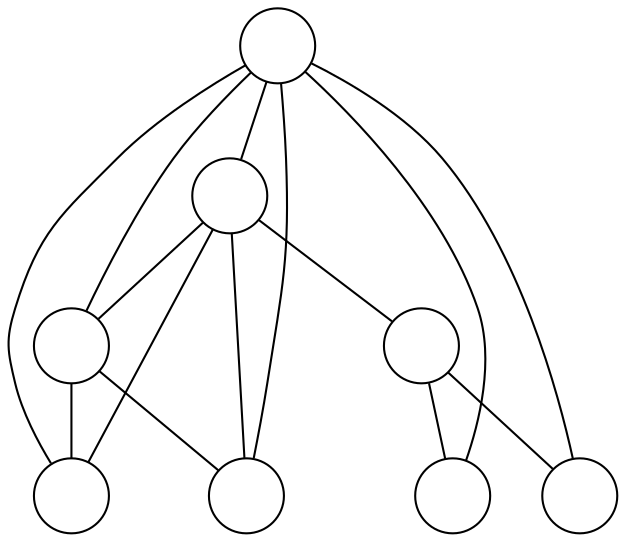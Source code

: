 graph G {
  node[label="", shape=circle]
  0;
  1;
  2;
  3;
  4;
  5;
  6;
  7;
  4 -- 0;
  4 -- 1;
  5 -- 2;
  5 -- 3;
  6 -- 0;
  6 -- 1;
  6 -- 4;
  6 -- 5;
  7 -- 0;
  7 -- 1;
  7 -- 2;
  7 -- 3;
  7 -- 4;
  7 -- 6;
}

